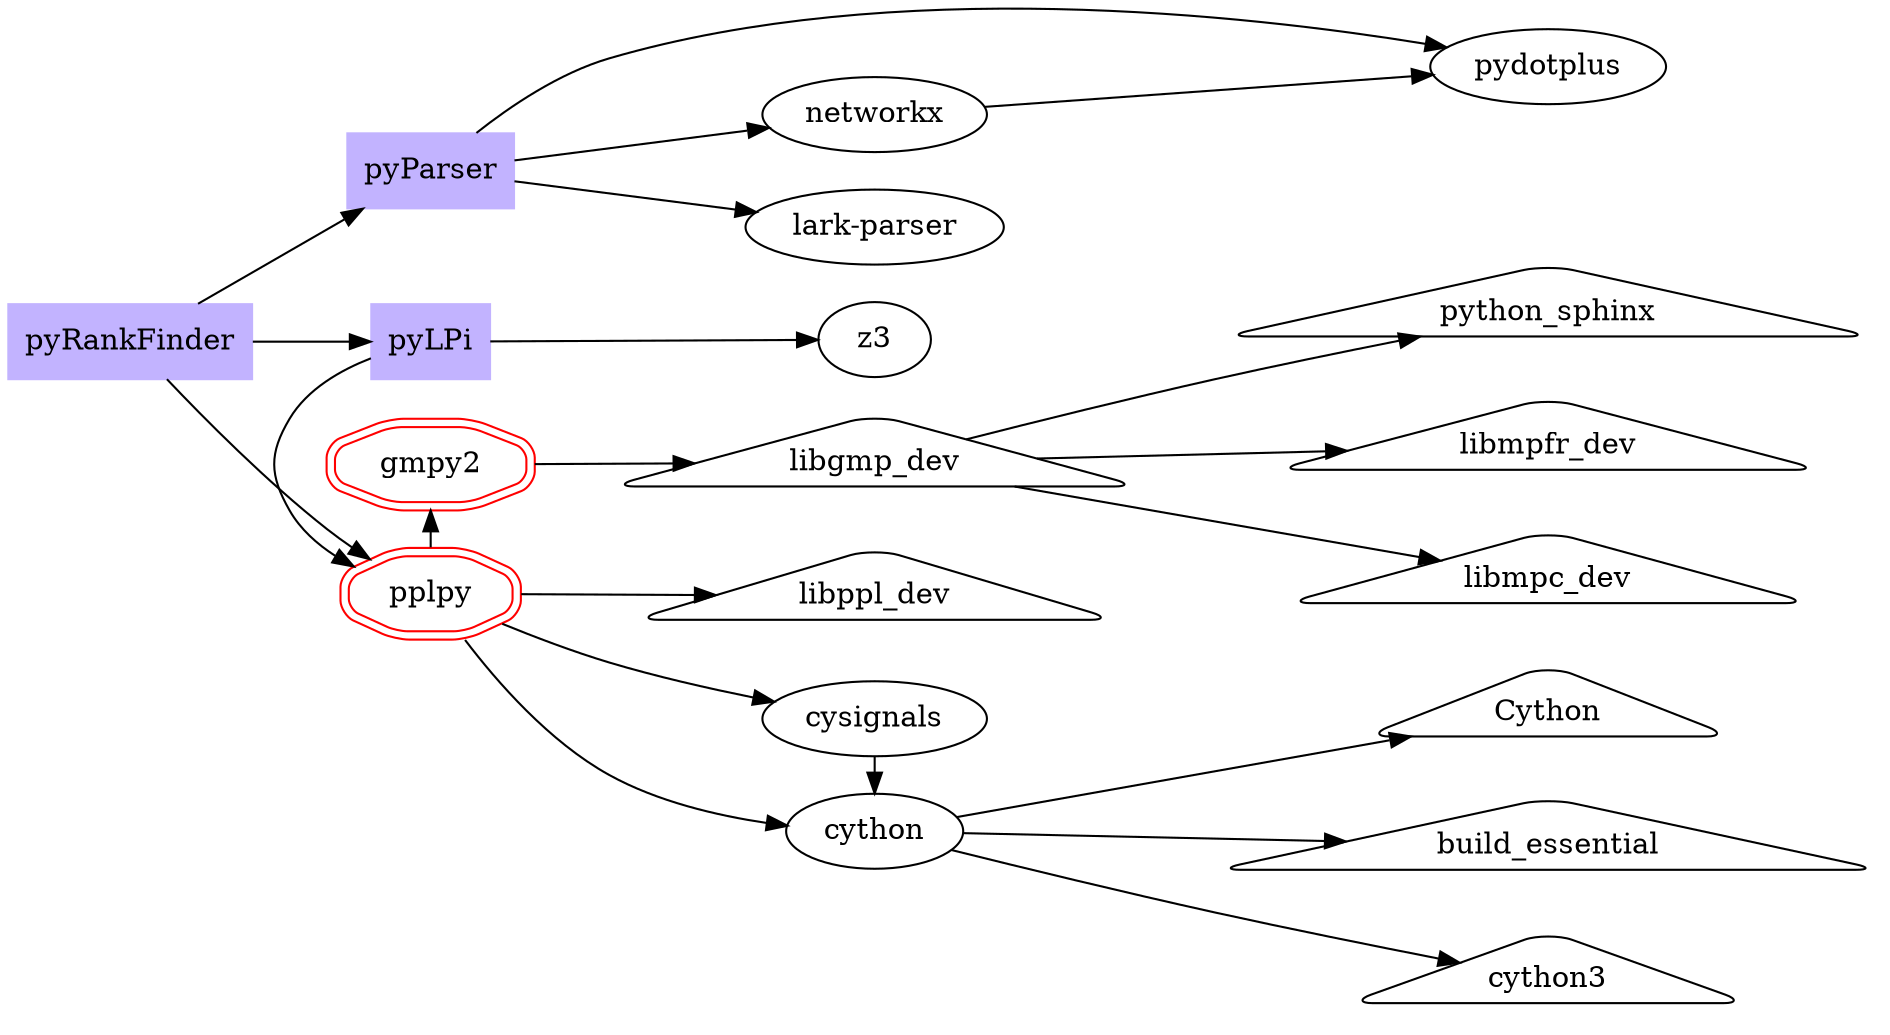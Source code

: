 digraph dependencies {
	
	rankdir=LR;
	/* My Modules */
	node [shape=box,style=filled,color=".7 .3 1.0"];
	pyRankFinder;
	pyLPi;
	pyParser;
	/* Python Modules */
	node [shape=ellipse,style=rounded,color="black"];
	"lark-parser";
	pydotplus;
	networkx;
	cysignals;
	z3;
	cython;
	// Special Python Modules 
	node [shape=doubleoctagon,style=rounded,color="red"];
	gmpy2;
	pplpy;

	// linux packages

	node [shape=triangle,style=rounded,color="black"];
	build_essential;
	cython3;
	Cython;
	libmpfr_dev;
	libmpc_dev;
	python_sphinx;
	libppl_dev;
	libgmp_dev;
		

	/* DEPENDENCIES */
	pyRankFinder -> pplpy;
	pyRankFinder -> pyParser;
	pyRankFinder -> pyLPi;

	// pyParser
	pyParser -> "lark-parser";
	pyParser -> pydotplus;
	pyParser -> networkx;
	networkx -> pydotplus;
	
	// pyLPi
	pyLPi -> pplpy;
	pyLPi -> z3;
	pplpy -> libppl_dev;
	pplpy -> cython;
	pplpy -> cysignals;
	cysignals -> cython;
	cython -> build_essential;
	cython -> Cython;
	cython -> cython3;
	pplpy -> gmpy2;
	gmpy2 -> libgmp_dev;
	libgmp_dev -> libmpfr_dev;
	libgmp_dev -> libmpc_dev;
	libgmp_dev -> python_sphinx;
	{ rank=same; pyParser pyLPi pplpy gmpy2 }
	{ rank=same; cysignals cython libppl_dev}
		

}
